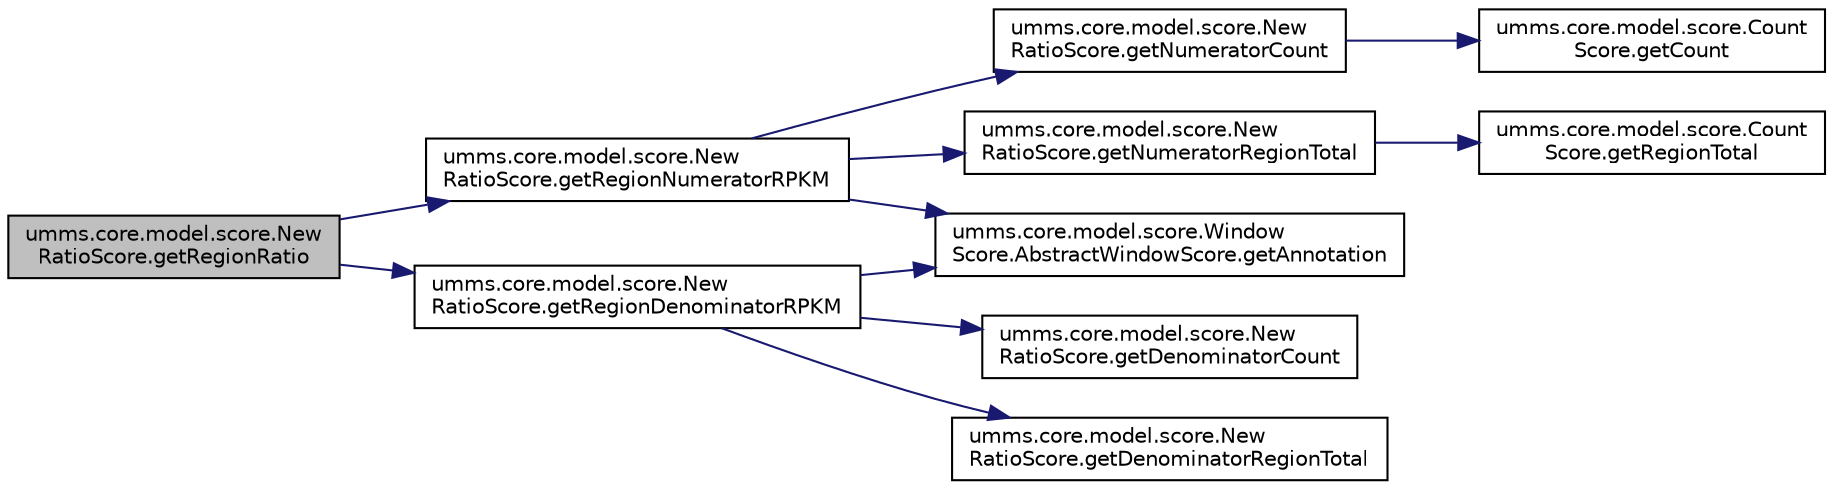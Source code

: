 digraph "umms.core.model.score.NewRatioScore.getRegionRatio"
{
  edge [fontname="Helvetica",fontsize="10",labelfontname="Helvetica",labelfontsize="10"];
  node [fontname="Helvetica",fontsize="10",shape=record];
  rankdir="LR";
  Node1 [label="umms.core.model.score.New\lRatioScore.getRegionRatio",height=0.2,width=0.4,color="black", fillcolor="grey75", style="filled" fontcolor="black"];
  Node1 -> Node2 [color="midnightblue",fontsize="10",style="solid",fontname="Helvetica"];
  Node2 [label="umms.core.model.score.New\lRatioScore.getRegionNumeratorRPKM",height=0.2,width=0.4,color="black", fillcolor="white", style="filled",URL="$classumms_1_1core_1_1model_1_1score_1_1_new_ratio_score.html#a26a42d5b27ecffe6bc7be64b5986d8fb"];
  Node2 -> Node3 [color="midnightblue",fontsize="10",style="solid",fontname="Helvetica"];
  Node3 [label="umms.core.model.score.New\lRatioScore.getNumeratorCount",height=0.2,width=0.4,color="black", fillcolor="white", style="filled",URL="$classumms_1_1core_1_1model_1_1score_1_1_new_ratio_score.html#a30acd35178f2104d19e57812869c583c"];
  Node3 -> Node4 [color="midnightblue",fontsize="10",style="solid",fontname="Helvetica"];
  Node4 [label="umms.core.model.score.Count\lScore.getCount",height=0.2,width=0.4,color="black", fillcolor="white", style="filled",URL="$classumms_1_1core_1_1model_1_1score_1_1_count_score.html#a906acf2141cba6fab150c85de37ca2b5"];
  Node2 -> Node5 [color="midnightblue",fontsize="10",style="solid",fontname="Helvetica"];
  Node5 [label="umms.core.model.score.New\lRatioScore.getNumeratorRegionTotal",height=0.2,width=0.4,color="black", fillcolor="white", style="filled",URL="$classumms_1_1core_1_1model_1_1score_1_1_new_ratio_score.html#ac413fbfe0bff20f164ac39e730b00dab"];
  Node5 -> Node6 [color="midnightblue",fontsize="10",style="solid",fontname="Helvetica"];
  Node6 [label="umms.core.model.score.Count\lScore.getRegionTotal",height=0.2,width=0.4,color="black", fillcolor="white", style="filled",URL="$classumms_1_1core_1_1model_1_1score_1_1_count_score.html#a067ecd35931600525a2fcd10c25d0f7a"];
  Node2 -> Node7 [color="midnightblue",fontsize="10",style="solid",fontname="Helvetica"];
  Node7 [label="umms.core.model.score.Window\lScore.AbstractWindowScore.getAnnotation",height=0.2,width=0.4,color="black", fillcolor="white", style="filled",URL="$classumms_1_1core_1_1model_1_1score_1_1_window_score_1_1_abstract_window_score.html#a1005010d00c6d09f70b39da815c3ee38"];
  Node1 -> Node8 [color="midnightblue",fontsize="10",style="solid",fontname="Helvetica"];
  Node8 [label="umms.core.model.score.New\lRatioScore.getRegionDenominatorRPKM",height=0.2,width=0.4,color="black", fillcolor="white", style="filled",URL="$classumms_1_1core_1_1model_1_1score_1_1_new_ratio_score.html#a1584f84d271b371c3bb7ec7bfe7b0f48"];
  Node8 -> Node9 [color="midnightblue",fontsize="10",style="solid",fontname="Helvetica"];
  Node9 [label="umms.core.model.score.New\lRatioScore.getDenominatorCount",height=0.2,width=0.4,color="black", fillcolor="white", style="filled",URL="$classumms_1_1core_1_1model_1_1score_1_1_new_ratio_score.html#a93b23e58ece71cc054f535d97722c709"];
  Node8 -> Node10 [color="midnightblue",fontsize="10",style="solid",fontname="Helvetica"];
  Node10 [label="umms.core.model.score.New\lRatioScore.getDenominatorRegionTotal",height=0.2,width=0.4,color="black", fillcolor="white", style="filled",URL="$classumms_1_1core_1_1model_1_1score_1_1_new_ratio_score.html#a5099065a98b37f2f8ced26c490b34815"];
  Node8 -> Node7 [color="midnightblue",fontsize="10",style="solid",fontname="Helvetica"];
}
